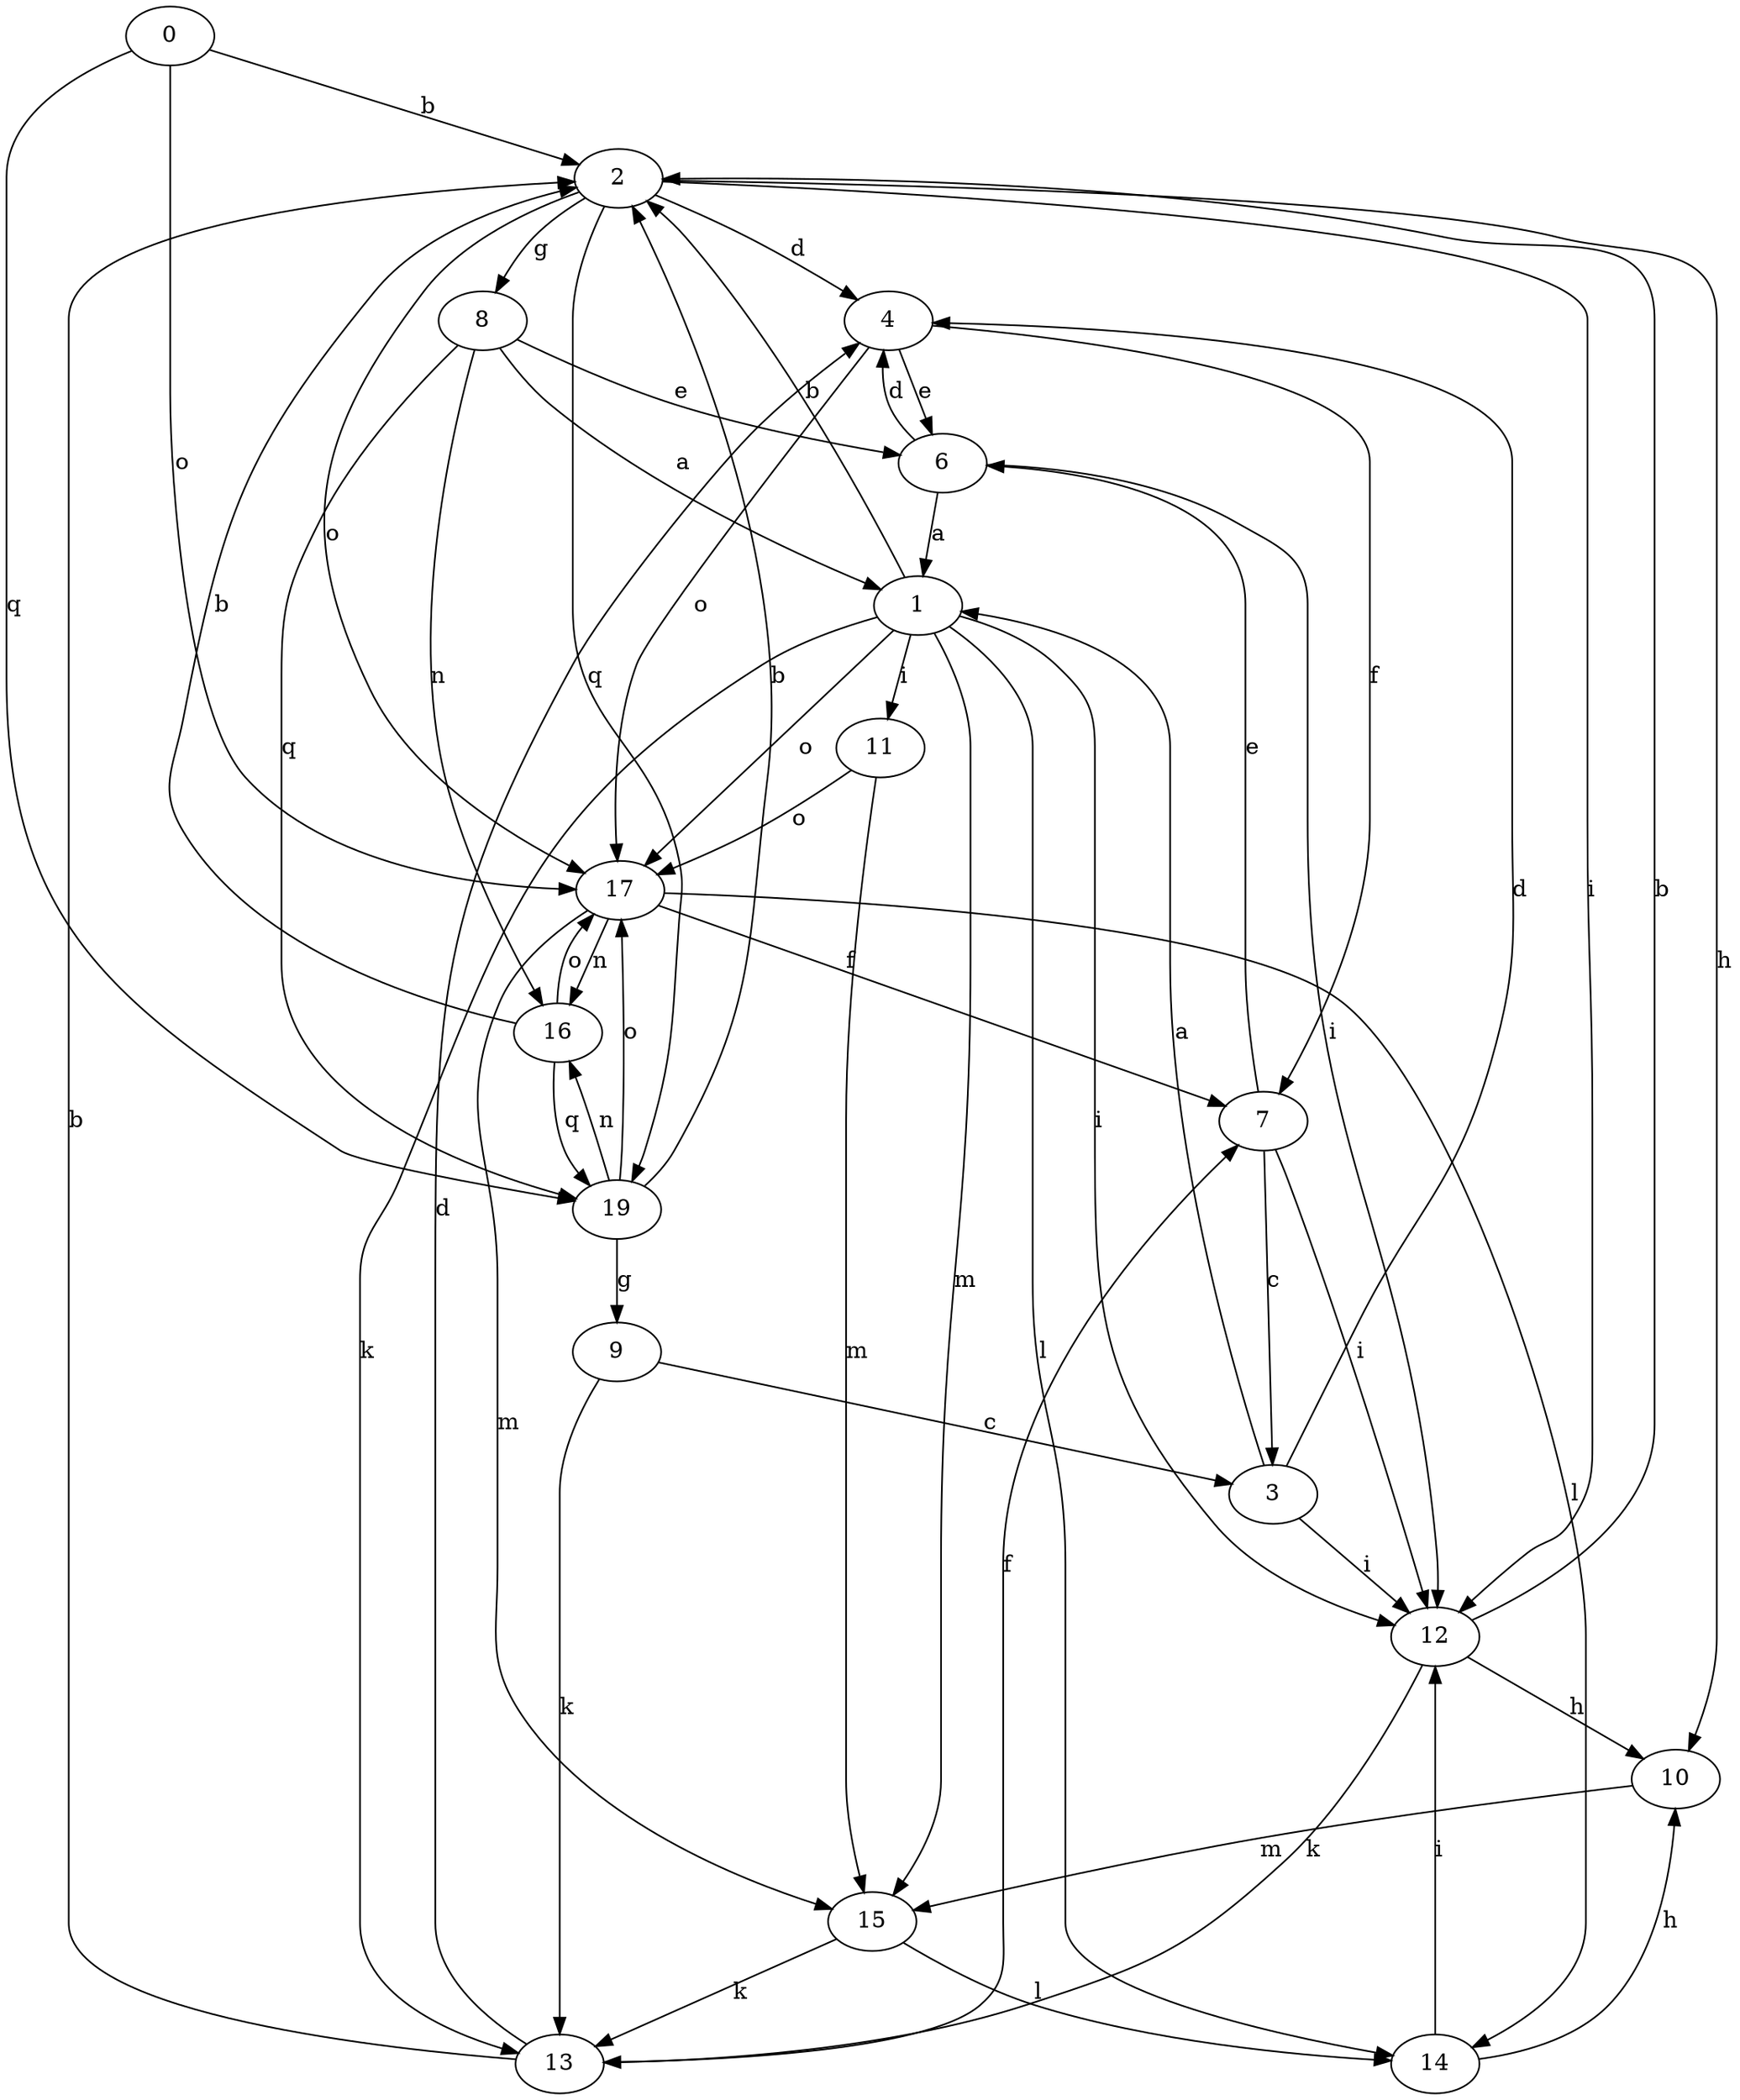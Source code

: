 strict digraph  {
0;
1;
2;
3;
4;
6;
7;
8;
9;
10;
11;
12;
13;
14;
15;
16;
17;
19;
0 -> 2  [label=b];
0 -> 17  [label=o];
0 -> 19  [label=q];
1 -> 2  [label=b];
1 -> 11  [label=i];
1 -> 12  [label=i];
1 -> 13  [label=k];
1 -> 14  [label=l];
1 -> 15  [label=m];
1 -> 17  [label=o];
2 -> 4  [label=d];
2 -> 8  [label=g];
2 -> 10  [label=h];
2 -> 12  [label=i];
2 -> 17  [label=o];
2 -> 19  [label=q];
3 -> 1  [label=a];
3 -> 4  [label=d];
3 -> 12  [label=i];
4 -> 6  [label=e];
4 -> 7  [label=f];
4 -> 17  [label=o];
6 -> 1  [label=a];
6 -> 4  [label=d];
6 -> 12  [label=i];
7 -> 3  [label=c];
7 -> 6  [label=e];
7 -> 12  [label=i];
8 -> 1  [label=a];
8 -> 6  [label=e];
8 -> 16  [label=n];
8 -> 19  [label=q];
9 -> 3  [label=c];
9 -> 13  [label=k];
10 -> 15  [label=m];
11 -> 15  [label=m];
11 -> 17  [label=o];
12 -> 2  [label=b];
12 -> 10  [label=h];
12 -> 13  [label=k];
13 -> 2  [label=b];
13 -> 4  [label=d];
13 -> 7  [label=f];
14 -> 10  [label=h];
14 -> 12  [label=i];
15 -> 13  [label=k];
15 -> 14  [label=l];
16 -> 2  [label=b];
16 -> 17  [label=o];
16 -> 19  [label=q];
17 -> 7  [label=f];
17 -> 14  [label=l];
17 -> 15  [label=m];
17 -> 16  [label=n];
19 -> 2  [label=b];
19 -> 9  [label=g];
19 -> 16  [label=n];
19 -> 17  [label=o];
}
